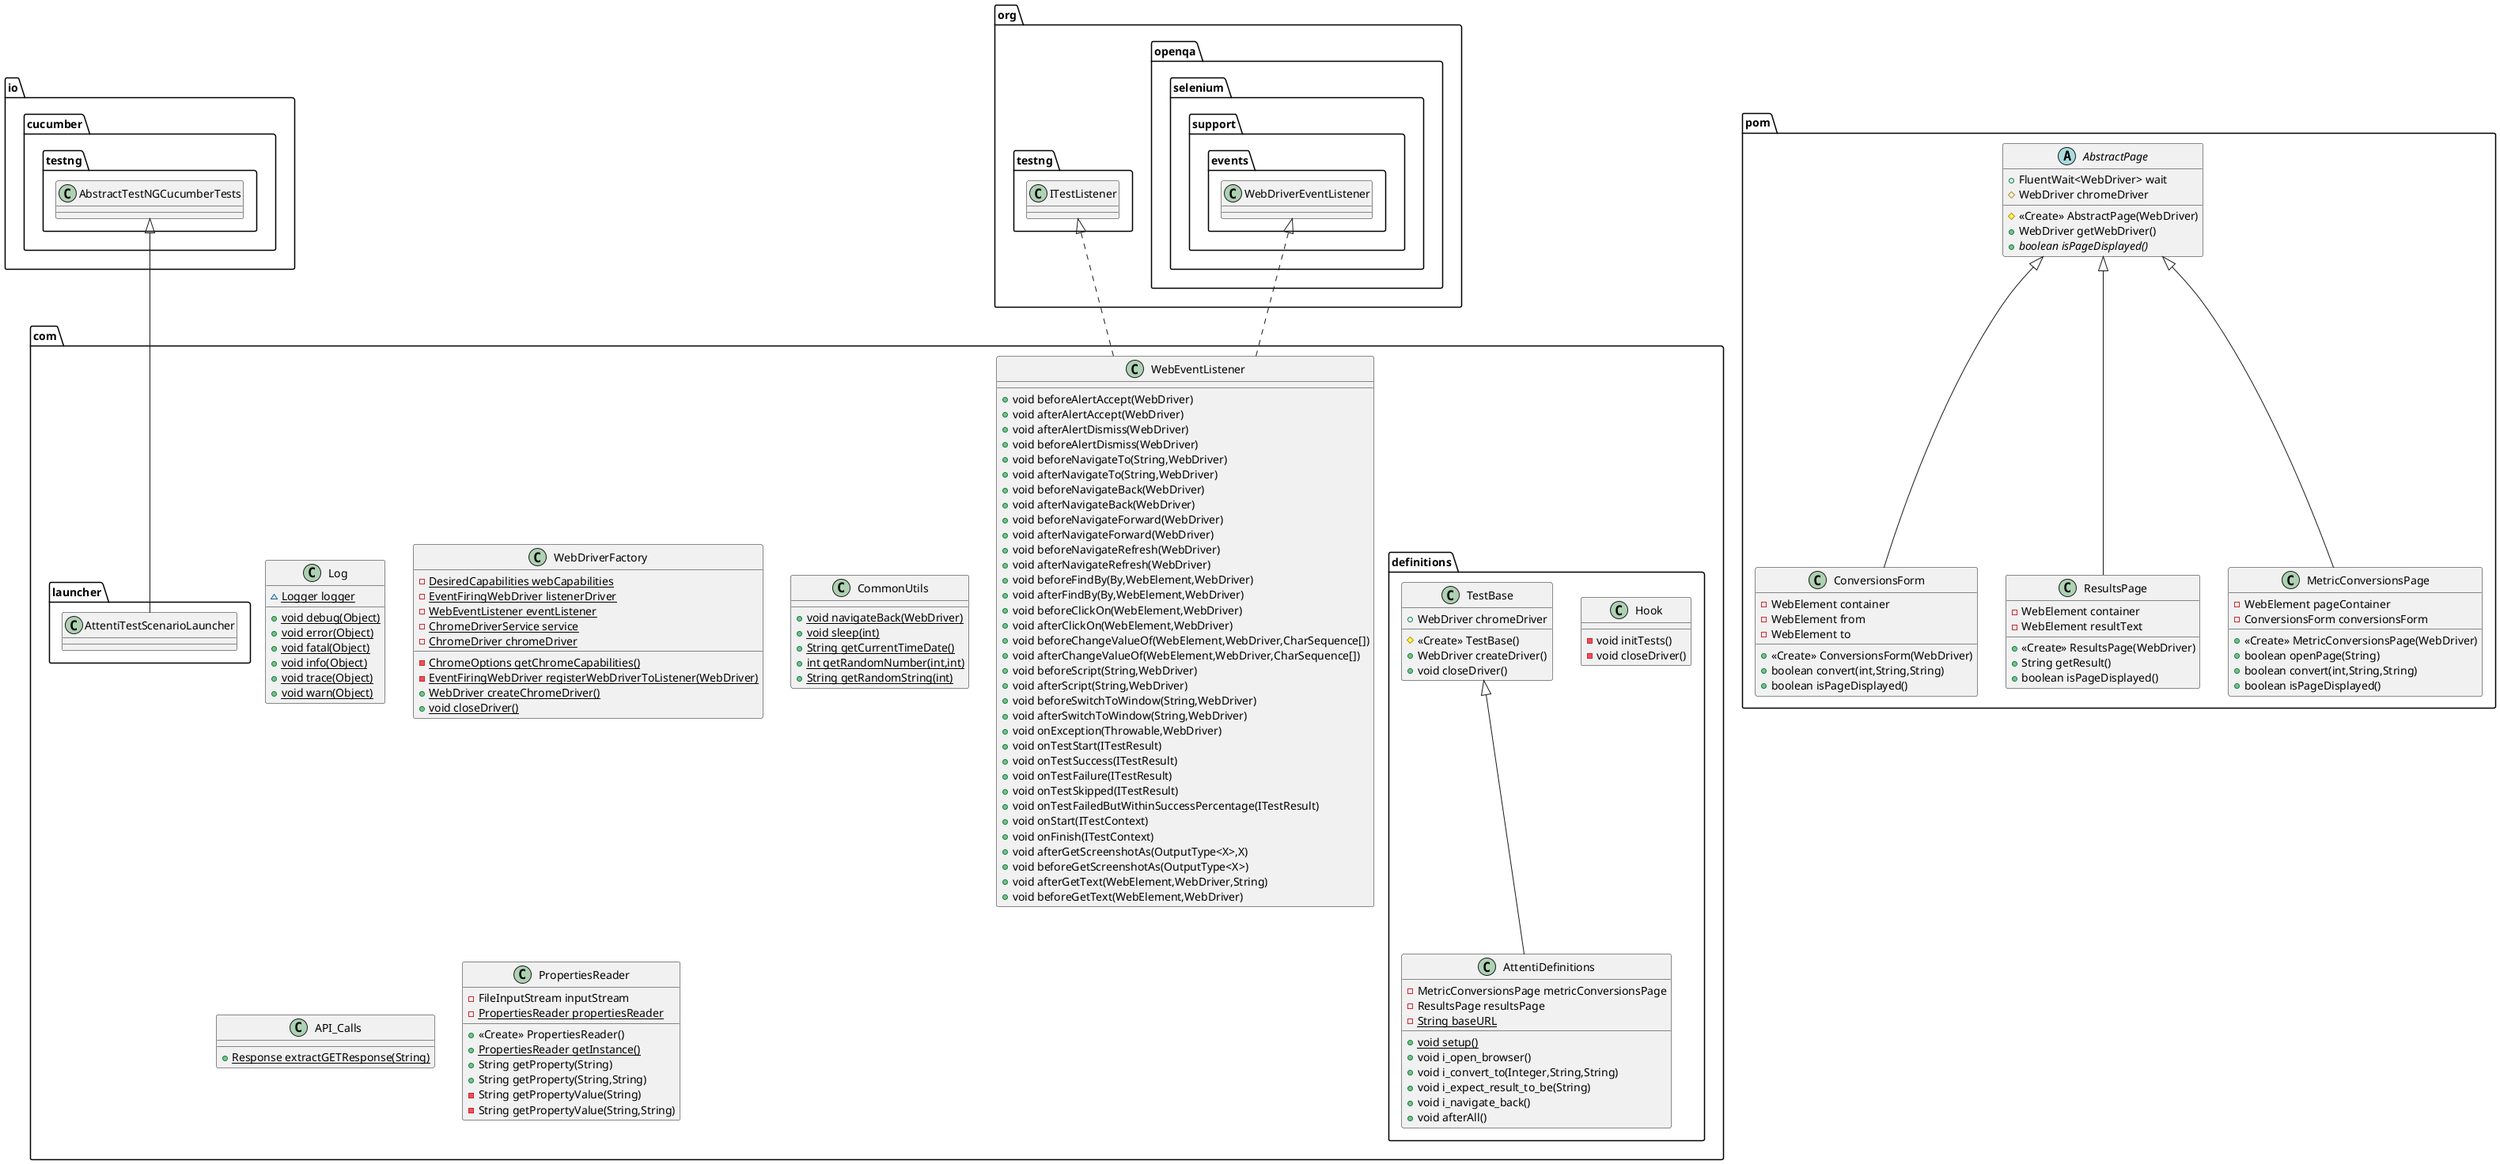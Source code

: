 @startuml
class com.definitions.Hook {
- void initTests()
- void closeDriver()
}
class com.Log {
~ {static} Logger logger
+ {static} void debug(Object)
+ {static} void error(Object)
+ {static} void fatal(Object)
+ {static} void info(Object)
+ {static} void trace(Object)
+ {static} void warn(Object)
}
class com.definitions.TestBase {
+ WebDriver chromeDriver
# <<Create>> TestBase()
+ WebDriver createDriver()
+ void closeDriver()
}
class com.WebDriverFactory {
- {static} DesiredCapabilities webCapabilities
- {static} EventFiringWebDriver listenerDriver
- {static} WebEventListener eventListener
- {static} ChromeDriverService service
- {static} ChromeDriver chromeDriver
- {static} ChromeOptions getChromeCapabilities()
- {static} EventFiringWebDriver registerWebDriverToListener(WebDriver)
+ {static} WebDriver createChromeDriver()
+ {static} void closeDriver()
}
abstract class pom.AbstractPage {
+ FluentWait<WebDriver> wait
# WebDriver chromeDriver
# <<Create>> AbstractPage(WebDriver)
+ WebDriver getWebDriver()
+ {abstract}boolean isPageDisplayed()
}
class com.CommonUtils {
+ {static} void navigateBack(WebDriver)
+ {static} void sleep(int)
+ {static} String getCurrentTimeDate()
+ {static} int getRandomNumber(int,int)
+ {static} String getRandomString(int)
}
class com.definitions.AttentiDefinitions {
- MetricConversionsPage metricConversionsPage
- ResultsPage resultsPage
- {static} String baseURL
+ {static} void setup()
+ void i_open_browser()
+ void i_convert_to(Integer,String,String)
+ void i_expect_result_to_be(String)
+ void i_navigate_back()
+ void afterAll()
}
class pom.ConversionsForm {
- WebElement container
- WebElement from
- WebElement to
+ <<Create>> ConversionsForm(WebDriver)
+ boolean convert(int,String,String)
+ boolean isPageDisplayed()
}
class com.launcher.AttentiTestScenarioLauncher {
}
class pom.ResultsPage {
- WebElement container
- WebElement resultText
+ <<Create>> ResultsPage(WebDriver)
+ String getResult()
+ boolean isPageDisplayed()
}
class com.WebEventListener {
+ void beforeAlertAccept(WebDriver)
+ void afterAlertAccept(WebDriver)
+ void afterAlertDismiss(WebDriver)
+ void beforeAlertDismiss(WebDriver)
+ void beforeNavigateTo(String,WebDriver)
+ void afterNavigateTo(String,WebDriver)
+ void beforeNavigateBack(WebDriver)
+ void afterNavigateBack(WebDriver)
+ void beforeNavigateForward(WebDriver)
+ void afterNavigateForward(WebDriver)
+ void beforeNavigateRefresh(WebDriver)
+ void afterNavigateRefresh(WebDriver)
+ void beforeFindBy(By,WebElement,WebDriver)
+ void afterFindBy(By,WebElement,WebDriver)
+ void beforeClickOn(WebElement,WebDriver)
+ void afterClickOn(WebElement,WebDriver)
+ void beforeChangeValueOf(WebElement,WebDriver,CharSequence[])
+ void afterChangeValueOf(WebElement,WebDriver,CharSequence[])
+ void beforeScript(String,WebDriver)
+ void afterScript(String,WebDriver)
+ void beforeSwitchToWindow(String,WebDriver)
+ void afterSwitchToWindow(String,WebDriver)
+ void onException(Throwable,WebDriver)
+ void onTestStart(ITestResult)
+ void onTestSuccess(ITestResult)
+ void onTestFailure(ITestResult)
+ void onTestSkipped(ITestResult)
+ void onTestFailedButWithinSuccessPercentage(ITestResult)
+ void onStart(ITestContext)
+ void onFinish(ITestContext)
+ void afterGetScreenshotAs(OutputType<X>,X)
+ void beforeGetScreenshotAs(OutputType<X>)
+ void afterGetText(WebElement,WebDriver,String)
+ void beforeGetText(WebElement,WebDriver)
}
class pom.MetricConversionsPage {
- WebElement pageContainer
- ConversionsForm conversionsForm
+ <<Create>> MetricConversionsPage(WebDriver)
+ boolean openPage(String)
+ boolean convert(int,String,String)
+ boolean isPageDisplayed()
}
class com.API_Calls {
+ {static} Response extractGETResponse(String)
}
class com.PropertiesReader {
- FileInputStream inputStream
- {static} PropertiesReader propertiesReader
+ <<Create>> PropertiesReader()
+ {static} PropertiesReader getInstance()
+ String getProperty(String)
+ String getProperty(String,String)
- String getPropertyValue(String)
- String getPropertyValue(String,String)
}


com.definitions.TestBase <|-- com.definitions.AttentiDefinitions
pom.AbstractPage <|-- pom.ConversionsForm
io.cucumber.testng.AbstractTestNGCucumberTests <|-- com.launcher.AttentiTestScenarioLauncher
pom.AbstractPage <|-- pom.ResultsPage
org.openqa.selenium.support.events.WebDriverEventListener <|.. com.WebEventListener
org.testng.ITestListener <|.. com.WebEventListener
pom.AbstractPage <|-- pom.MetricConversionsPage
@enduml
